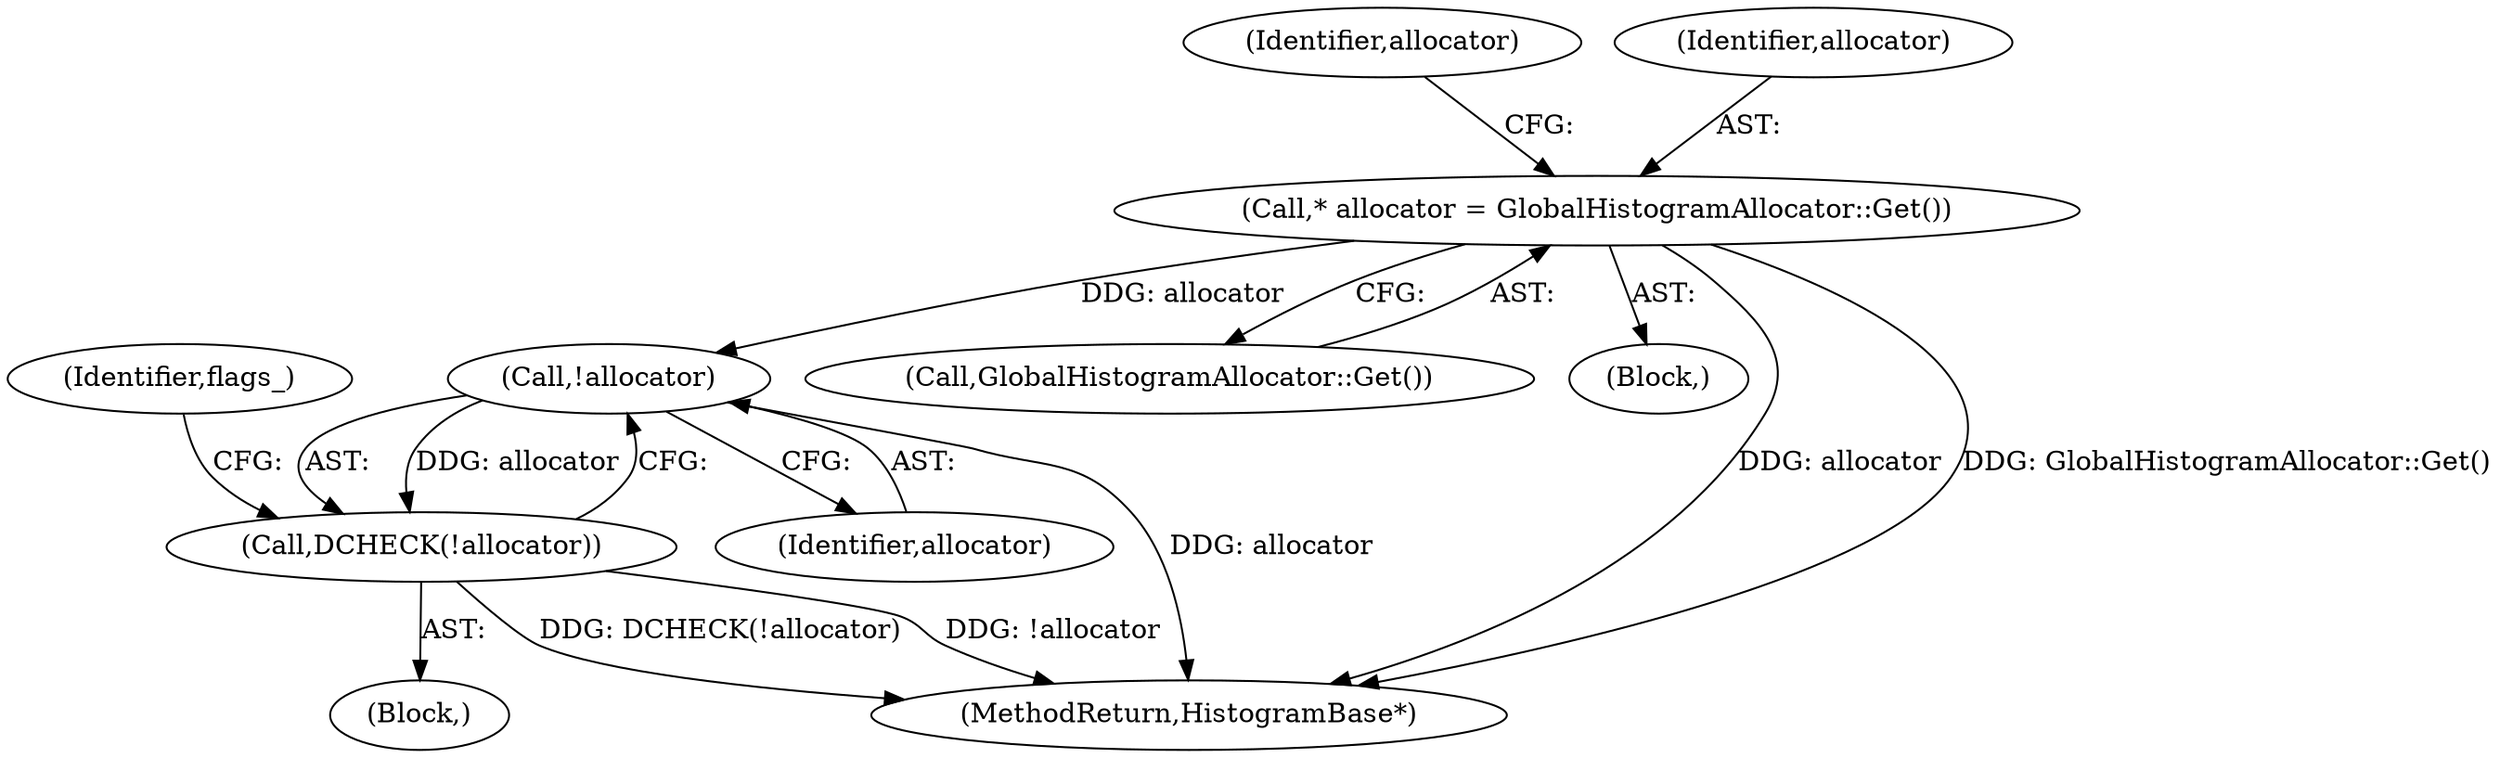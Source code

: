 digraph "0_Chrome_03c2e97746a2c471ae136b0c669f8d0c033fe168@API" {
"1000148" [label="(Call,* allocator = GlobalHistogramAllocator::Get())"];
"1000173" [label="(Call,!allocator)"];
"1000172" [label="(Call,DCHECK(!allocator))"];
"1000168" [label="(Block,)"];
"1000176" [label="(Identifier,flags_)"];
"1000152" [label="(Identifier,allocator)"];
"1000150" [label="(Call,GlobalHistogramAllocator::Get())"];
"1000112" [label="(Block,)"];
"1000148" [label="(Call,* allocator = GlobalHistogramAllocator::Get())"];
"1000174" [label="(Identifier,allocator)"];
"1000240" [label="(MethodReturn,HistogramBase*)"];
"1000149" [label="(Identifier,allocator)"];
"1000172" [label="(Call,DCHECK(!allocator))"];
"1000173" [label="(Call,!allocator)"];
"1000148" -> "1000112"  [label="AST: "];
"1000148" -> "1000150"  [label="CFG: "];
"1000149" -> "1000148"  [label="AST: "];
"1000150" -> "1000148"  [label="AST: "];
"1000152" -> "1000148"  [label="CFG: "];
"1000148" -> "1000240"  [label="DDG: allocator"];
"1000148" -> "1000240"  [label="DDG: GlobalHistogramAllocator::Get()"];
"1000148" -> "1000173"  [label="DDG: allocator"];
"1000173" -> "1000172"  [label="AST: "];
"1000173" -> "1000174"  [label="CFG: "];
"1000174" -> "1000173"  [label="AST: "];
"1000172" -> "1000173"  [label="CFG: "];
"1000173" -> "1000240"  [label="DDG: allocator"];
"1000173" -> "1000172"  [label="DDG: allocator"];
"1000172" -> "1000168"  [label="AST: "];
"1000176" -> "1000172"  [label="CFG: "];
"1000172" -> "1000240"  [label="DDG: DCHECK(!allocator)"];
"1000172" -> "1000240"  [label="DDG: !allocator"];
}
